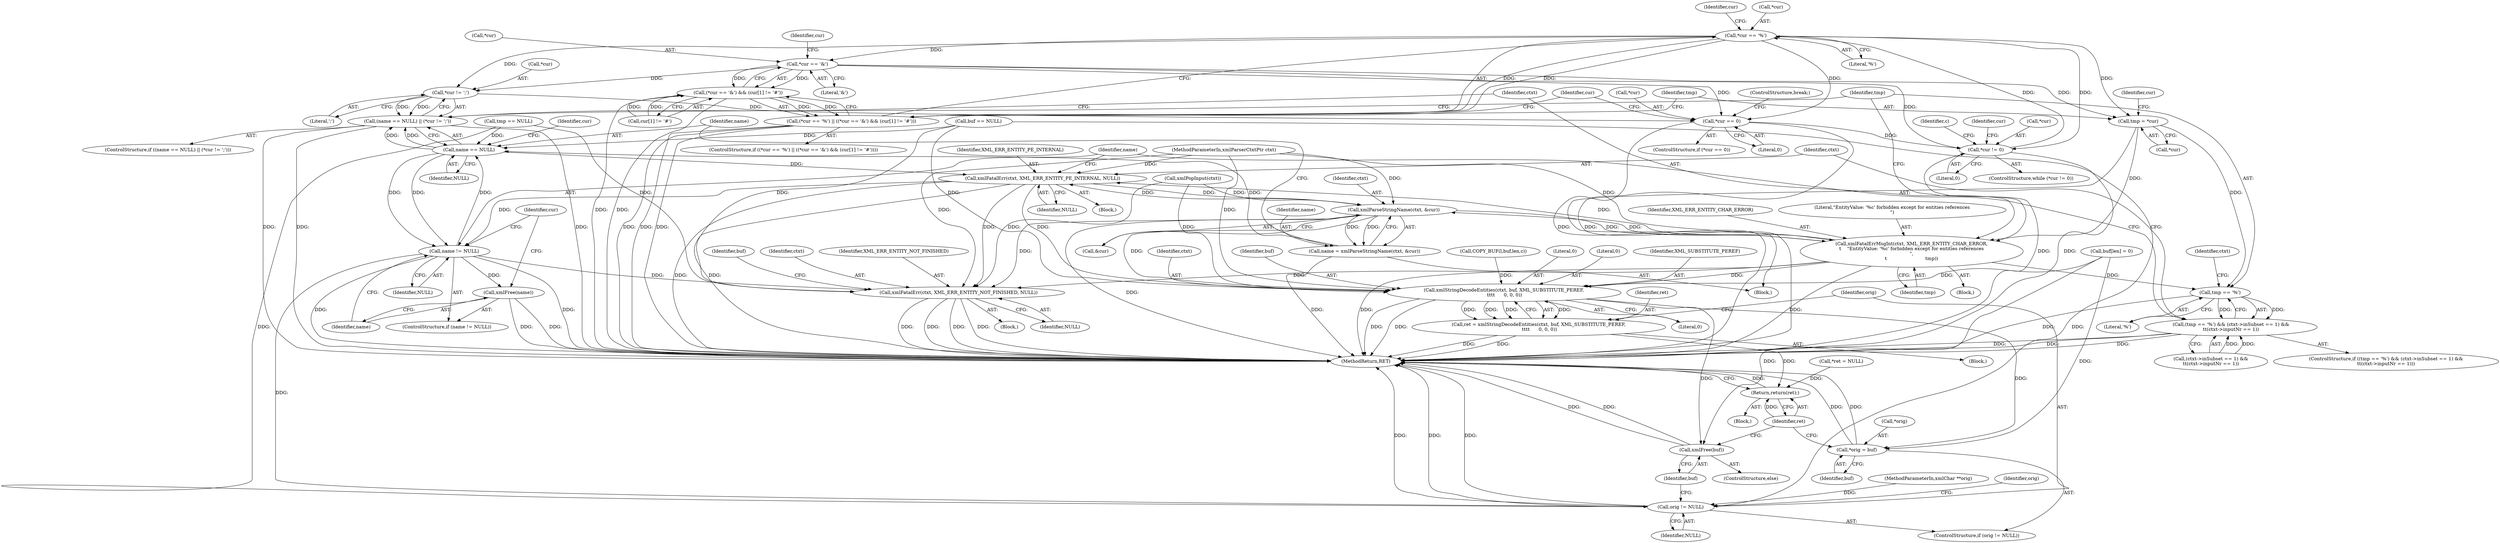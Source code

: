 digraph "1_Chrome_d0947db40187f4708c58e64cbd6013faf9eddeed_20@pointer" {
"1000295" [label="(Call,*cur == '%')"];
"1000288" [label="(Call,*cur != 0)"];
"1000295" [label="(Call,*cur == '%')"];
"1000367" [label="(Call,*cur == 0)"];
"1000329" [label="(Call,*cur != ';')"];
"1000300" [label="(Call,*cur == '&')"];
"1000294" [label="(Call,(*cur == '%') || ((*cur == '&') && (cur[1] != '#')))"];
"1000299" [label="(Call,(*cur == '&') && (cur[1] != '#'))"];
"1000312" [label="(Call,tmp = *cur)"];
"1000334" [label="(Call,xmlFatalErrMsgInt(ctxt, XML_ERR_ENTITY_CHAR_ERROR,\n\t    \"EntityValue: '%c' forbidden except for entities references\n\",\n\t                          tmp))"];
"1000320" [label="(Call,xmlParseStringName(ctxt, &cur))"];
"1000318" [label="(Call,name = xmlParseStringName(ctxt, &cur))"];
"1000326" [label="(Call,name == NULL)"];
"1000325" [label="(Call,(name == NULL) || (*cur != ';'))"];
"1000356" [label="(Call,xmlFatalErr(ctxt, XML_ERR_ENTITY_PE_INTERNAL, NULL))"];
"1000361" [label="(Call,name != NULL)"];
"1000364" [label="(Call,xmlFree(name))"];
"1000379" [label="(Call,xmlFatalErr(ctxt, XML_ERR_ENTITY_NOT_FINISHED, NULL))"];
"1000398" [label="(Call,orig != NULL)"];
"1000390" [label="(Call,xmlStringDecodeEntities(ctxt, buf, XML_SUBSTITUTE_PEREF,\n \t\t\t\t      0, 0, 0))"];
"1000388" [label="(Call,ret = xmlStringDecodeEntities(ctxt, buf, XML_SUBSTITUTE_PEREF,\n \t\t\t\t      0, 0, 0))"];
"1000408" [label="(Return,return(ret);)"];
"1000401" [label="(Call,*orig = buf)"];
"1000406" [label="(Call,xmlFree(buf))"];
"1000341" [label="(Call,tmp == '%')"];
"1000340" [label="(Call,(tmp == '%') && (ctxt->inSubset == 1) &&\n\t\t(ctxt->inputNr == 1))"];
"1000288" [label="(Call,*cur != 0)"];
"1000408" [label="(Return,return(ret);)"];
"1000231" [label="(Call,tmp == NULL)"];
"1000342" [label="(Identifier,tmp)"];
"1000322" [label="(Call,&cur)"];
"1000327" [label="(Identifier,name)"];
"1000339" [label="(ControlStructure,if ((tmp == '%') && (ctxt->inSubset == 1) &&\n\t\t(ctxt->inputNr == 1)))"];
"1000362" [label="(Identifier,name)"];
"1000262" [label="(Call,xmlPopInput(ctxt))"];
"1000319" [label="(Identifier,name)"];
"1000331" [label="(Identifier,cur)"];
"1000402" [label="(Call,*orig)"];
"1000392" [label="(Identifier,buf)"];
"1000398" [label="(Call,orig != NULL)"];
"1000298" [label="(Literal,'%')"];
"1000367" [label="(Call,*cur == 0)"];
"1000318" [label="(Call,name = xmlParseStringName(ctxt, &cur))"];
"1000341" [label="(Call,tmp == '%')"];
"1000336" [label="(Identifier,XML_ERR_ENTITY_CHAR_ERROR)"];
"1000326" [label="(Call,name == NULL)"];
"1000360" [label="(ControlStructure,if (name != NULL))"];
"1000361" [label="(Call,name != NULL)"];
"1000325" [label="(Call,(name == NULL) || (*cur != ';'))"];
"1000379" [label="(Call,xmlFatalErr(ctxt, XML_ERR_ENTITY_NOT_FINISHED, NULL))"];
"1000324" [label="(ControlStructure,if ((name == NULL) || (*cur != ';')))"];
"1000388" [label="(Call,ret = xmlStringDecodeEntities(ctxt, buf, XML_SUBSTITUTE_PEREF,\n \t\t\t\t      0, 0, 0))"];
"1000376" [label="(Identifier,c)"];
"1000406" [label="(Call,xmlFree(buf))"];
"1000384" [label="(Identifier,buf)"];
"1000302" [label="(Identifier,cur)"];
"1000309" [label="(Block,)"];
"1000299" [label="(Call,(*cur == '&') && (cur[1] != '#'))"];
"1000365" [label="(Identifier,name)"];
"1000279" [label="(Call,buf[len] = 0)"];
"1000405" [label="(ControlStructure,else)"];
"1000368" [label="(Call,*cur)"];
"1000399" [label="(Identifier,orig)"];
"1000245" [label="(Call,COPY_BUF(l,buf,len,c))"];
"1000404" [label="(Identifier,buf)"];
"1000170" [label="(Call,buf == NULL)"];
"1000129" [label="(Call,*ret = NULL)"];
"1000291" [label="(Literal,0)"];
"1000407" [label="(Identifier,buf)"];
"1000389" [label="(Identifier,ret)"];
"1000369" [label="(Identifier,cur)"];
"1000110" [label="(MethodParameterIn,xmlParserCtxtPtr ctxt)"];
"1000373" [label="(Identifier,cur)"];
"1000356" [label="(Call,xmlFatalErr(ctxt, XML_ERR_ENTITY_PE_INTERNAL, NULL))"];
"1000295" [label="(Call,*cur == '%')"];
"1000409" [label="(Identifier,ret)"];
"1000320" [label="(Call,xmlParseStringName(ctxt, &cur))"];
"1000400" [label="(Identifier,NULL)"];
"1000301" [label="(Call,*cur)"];
"1000112" [label="(Block,)"];
"1000335" [label="(Identifier,ctxt)"];
"1000394" [label="(Literal,0)"];
"1000358" [label="(Identifier,XML_ERR_ENTITY_PE_INTERNAL)"];
"1000304" [label="(Call,cur[1] != '#')"];
"1000382" [label="(Identifier,NULL)"];
"1000338" [label="(Identifier,tmp)"];
"1000380" [label="(Identifier,ctxt)"];
"1000329" [label="(Call,*cur != ';')"];
"1000332" [label="(Literal,';')"];
"1000340" [label="(Call,(tmp == '%') && (ctxt->inSubset == 1) &&\n\t\t(ctxt->inputNr == 1))"];
"1000111" [label="(MethodParameterIn,xmlChar **orig)"];
"1000401" [label="(Call,*orig = buf)"];
"1000378" [label="(Block,)"];
"1000395" [label="(Literal,0)"];
"1000296" [label="(Call,*cur)"];
"1000364" [label="(Call,xmlFree(name))"];
"1000297" [label="(Identifier,cur)"];
"1000357" [label="(Identifier,ctxt)"];
"1000393" [label="(Identifier,XML_SUBSTITUTE_PEREF)"];
"1000370" [label="(Literal,0)"];
"1000396" [label="(Literal,0)"];
"1000347" [label="(Identifier,ctxt)"];
"1000410" [label="(MethodReturn,RET)"];
"1000371" [label="(ControlStructure,break;)"];
"1000381" [label="(Identifier,XML_ERR_ENTITY_NOT_FINISHED)"];
"1000303" [label="(Literal,'&')"];
"1000337" [label="(Literal,\"EntityValue: '%c' forbidden except for entities references\n\")"];
"1000312" [label="(Call,tmp = *cur)"];
"1000317" [label="(Identifier,cur)"];
"1000359" [label="(Identifier,NULL)"];
"1000386" [label="(Block,)"];
"1000344" [label="(Call,(ctxt->inSubset == 1) &&\n\t\t(ctxt->inputNr == 1))"];
"1000330" [label="(Call,*cur)"];
"1000306" [label="(Identifier,cur)"];
"1000313" [label="(Identifier,tmp)"];
"1000287" [label="(ControlStructure,while (*cur != 0))"];
"1000391" [label="(Identifier,ctxt)"];
"1000289" [label="(Call,*cur)"];
"1000355" [label="(Block,)"];
"1000333" [label="(Block,)"];
"1000390" [label="(Call,xmlStringDecodeEntities(ctxt, buf, XML_SUBSTITUTE_PEREF,\n \t\t\t\t      0, 0, 0))"];
"1000300" [label="(Call,*cur == '&')"];
"1000343" [label="(Literal,'%')"];
"1000293" [label="(ControlStructure,if ((*cur == '%') || ((*cur == '&') && (cur[1] != '#'))))"];
"1000363" [label="(Identifier,NULL)"];
"1000294" [label="(Call,(*cur == '%') || ((*cur == '&') && (cur[1] != '#')))"];
"1000334" [label="(Call,xmlFatalErrMsgInt(ctxt, XML_ERR_ENTITY_CHAR_ERROR,\n\t    \"EntityValue: '%c' forbidden except for entities references\n\",\n\t                          tmp))"];
"1000397" [label="(ControlStructure,if (orig != NULL))"];
"1000314" [label="(Call,*cur)"];
"1000328" [label="(Identifier,NULL)"];
"1000403" [label="(Identifier,orig)"];
"1000366" [label="(ControlStructure,if (*cur == 0))"];
"1000321" [label="(Identifier,ctxt)"];
"1000295" -> "1000294"  [label="AST: "];
"1000295" -> "1000298"  [label="CFG: "];
"1000296" -> "1000295"  [label="AST: "];
"1000298" -> "1000295"  [label="AST: "];
"1000302" -> "1000295"  [label="CFG: "];
"1000294" -> "1000295"  [label="CFG: "];
"1000295" -> "1000288"  [label="DDG: "];
"1000295" -> "1000294"  [label="DDG: "];
"1000295" -> "1000294"  [label="DDG: "];
"1000288" -> "1000295"  [label="DDG: "];
"1000295" -> "1000300"  [label="DDG: "];
"1000295" -> "1000312"  [label="DDG: "];
"1000295" -> "1000329"  [label="DDG: "];
"1000295" -> "1000367"  [label="DDG: "];
"1000288" -> "1000287"  [label="AST: "];
"1000288" -> "1000291"  [label="CFG: "];
"1000289" -> "1000288"  [label="AST: "];
"1000291" -> "1000288"  [label="AST: "];
"1000297" -> "1000288"  [label="CFG: "];
"1000376" -> "1000288"  [label="CFG: "];
"1000288" -> "1000410"  [label="DDG: "];
"1000288" -> "1000410"  [label="DDG: "];
"1000367" -> "1000288"  [label="DDG: "];
"1000300" -> "1000288"  [label="DDG: "];
"1000367" -> "1000366"  [label="AST: "];
"1000367" -> "1000370"  [label="CFG: "];
"1000368" -> "1000367"  [label="AST: "];
"1000370" -> "1000367"  [label="AST: "];
"1000371" -> "1000367"  [label="CFG: "];
"1000373" -> "1000367"  [label="CFG: "];
"1000367" -> "1000410"  [label="DDG: "];
"1000367" -> "1000410"  [label="DDG: "];
"1000329" -> "1000367"  [label="DDG: "];
"1000300" -> "1000367"  [label="DDG: "];
"1000329" -> "1000325"  [label="AST: "];
"1000329" -> "1000332"  [label="CFG: "];
"1000330" -> "1000329"  [label="AST: "];
"1000332" -> "1000329"  [label="AST: "];
"1000325" -> "1000329"  [label="CFG: "];
"1000329" -> "1000325"  [label="DDG: "];
"1000329" -> "1000325"  [label="DDG: "];
"1000300" -> "1000329"  [label="DDG: "];
"1000300" -> "1000299"  [label="AST: "];
"1000300" -> "1000303"  [label="CFG: "];
"1000301" -> "1000300"  [label="AST: "];
"1000303" -> "1000300"  [label="AST: "];
"1000306" -> "1000300"  [label="CFG: "];
"1000299" -> "1000300"  [label="CFG: "];
"1000300" -> "1000299"  [label="DDG: "];
"1000300" -> "1000299"  [label="DDG: "];
"1000300" -> "1000312"  [label="DDG: "];
"1000294" -> "1000293"  [label="AST: "];
"1000294" -> "1000299"  [label="CFG: "];
"1000299" -> "1000294"  [label="AST: "];
"1000313" -> "1000294"  [label="CFG: "];
"1000373" -> "1000294"  [label="CFG: "];
"1000294" -> "1000410"  [label="DDG: "];
"1000294" -> "1000410"  [label="DDG: "];
"1000294" -> "1000410"  [label="DDG: "];
"1000299" -> "1000294"  [label="DDG: "];
"1000299" -> "1000294"  [label="DDG: "];
"1000299" -> "1000304"  [label="CFG: "];
"1000304" -> "1000299"  [label="AST: "];
"1000299" -> "1000410"  [label="DDG: "];
"1000299" -> "1000410"  [label="DDG: "];
"1000304" -> "1000299"  [label="DDG: "];
"1000304" -> "1000299"  [label="DDG: "];
"1000312" -> "1000309"  [label="AST: "];
"1000312" -> "1000314"  [label="CFG: "];
"1000313" -> "1000312"  [label="AST: "];
"1000314" -> "1000312"  [label="AST: "];
"1000317" -> "1000312"  [label="CFG: "];
"1000312" -> "1000334"  [label="DDG: "];
"1000312" -> "1000341"  [label="DDG: "];
"1000334" -> "1000333"  [label="AST: "];
"1000334" -> "1000338"  [label="CFG: "];
"1000335" -> "1000334"  [label="AST: "];
"1000336" -> "1000334"  [label="AST: "];
"1000337" -> "1000334"  [label="AST: "];
"1000338" -> "1000334"  [label="AST: "];
"1000342" -> "1000334"  [label="CFG: "];
"1000334" -> "1000410"  [label="DDG: "];
"1000334" -> "1000410"  [label="DDG: "];
"1000334" -> "1000320"  [label="DDG: "];
"1000320" -> "1000334"  [label="DDG: "];
"1000110" -> "1000334"  [label="DDG: "];
"1000334" -> "1000341"  [label="DDG: "];
"1000334" -> "1000356"  [label="DDG: "];
"1000334" -> "1000379"  [label="DDG: "];
"1000334" -> "1000390"  [label="DDG: "];
"1000320" -> "1000318"  [label="AST: "];
"1000320" -> "1000322"  [label="CFG: "];
"1000321" -> "1000320"  [label="AST: "];
"1000322" -> "1000320"  [label="AST: "];
"1000318" -> "1000320"  [label="CFG: "];
"1000320" -> "1000410"  [label="DDG: "];
"1000320" -> "1000318"  [label="DDG: "];
"1000320" -> "1000318"  [label="DDG: "];
"1000356" -> "1000320"  [label="DDG: "];
"1000262" -> "1000320"  [label="DDG: "];
"1000110" -> "1000320"  [label="DDG: "];
"1000320" -> "1000356"  [label="DDG: "];
"1000320" -> "1000379"  [label="DDG: "];
"1000320" -> "1000390"  [label="DDG: "];
"1000318" -> "1000309"  [label="AST: "];
"1000319" -> "1000318"  [label="AST: "];
"1000327" -> "1000318"  [label="CFG: "];
"1000318" -> "1000410"  [label="DDG: "];
"1000318" -> "1000326"  [label="DDG: "];
"1000326" -> "1000325"  [label="AST: "];
"1000326" -> "1000328"  [label="CFG: "];
"1000327" -> "1000326"  [label="AST: "];
"1000328" -> "1000326"  [label="AST: "];
"1000331" -> "1000326"  [label="CFG: "];
"1000325" -> "1000326"  [label="CFG: "];
"1000326" -> "1000325"  [label="DDG: "];
"1000326" -> "1000325"  [label="DDG: "];
"1000170" -> "1000326"  [label="DDG: "];
"1000231" -> "1000326"  [label="DDG: "];
"1000361" -> "1000326"  [label="DDG: "];
"1000326" -> "1000356"  [label="DDG: "];
"1000326" -> "1000361"  [label="DDG: "];
"1000326" -> "1000361"  [label="DDG: "];
"1000325" -> "1000324"  [label="AST: "];
"1000335" -> "1000325"  [label="CFG: "];
"1000342" -> "1000325"  [label="CFG: "];
"1000325" -> "1000410"  [label="DDG: "];
"1000325" -> "1000410"  [label="DDG: "];
"1000325" -> "1000410"  [label="DDG: "];
"1000356" -> "1000355"  [label="AST: "];
"1000356" -> "1000359"  [label="CFG: "];
"1000357" -> "1000356"  [label="AST: "];
"1000358" -> "1000356"  [label="AST: "];
"1000359" -> "1000356"  [label="AST: "];
"1000362" -> "1000356"  [label="CFG: "];
"1000356" -> "1000410"  [label="DDG: "];
"1000356" -> "1000410"  [label="DDG: "];
"1000110" -> "1000356"  [label="DDG: "];
"1000356" -> "1000361"  [label="DDG: "];
"1000356" -> "1000379"  [label="DDG: "];
"1000356" -> "1000390"  [label="DDG: "];
"1000361" -> "1000360"  [label="AST: "];
"1000361" -> "1000363"  [label="CFG: "];
"1000362" -> "1000361"  [label="AST: "];
"1000363" -> "1000361"  [label="AST: "];
"1000365" -> "1000361"  [label="CFG: "];
"1000369" -> "1000361"  [label="CFG: "];
"1000361" -> "1000410"  [label="DDG: "];
"1000361" -> "1000410"  [label="DDG: "];
"1000361" -> "1000364"  [label="DDG: "];
"1000361" -> "1000379"  [label="DDG: "];
"1000361" -> "1000398"  [label="DDG: "];
"1000364" -> "1000360"  [label="AST: "];
"1000364" -> "1000365"  [label="CFG: "];
"1000365" -> "1000364"  [label="AST: "];
"1000369" -> "1000364"  [label="CFG: "];
"1000364" -> "1000410"  [label="DDG: "];
"1000364" -> "1000410"  [label="DDG: "];
"1000379" -> "1000378"  [label="AST: "];
"1000379" -> "1000382"  [label="CFG: "];
"1000380" -> "1000379"  [label="AST: "];
"1000381" -> "1000379"  [label="AST: "];
"1000382" -> "1000379"  [label="AST: "];
"1000384" -> "1000379"  [label="CFG: "];
"1000379" -> "1000410"  [label="DDG: "];
"1000379" -> "1000410"  [label="DDG: "];
"1000379" -> "1000410"  [label="DDG: "];
"1000379" -> "1000410"  [label="DDG: "];
"1000262" -> "1000379"  [label="DDG: "];
"1000110" -> "1000379"  [label="DDG: "];
"1000170" -> "1000379"  [label="DDG: "];
"1000231" -> "1000379"  [label="DDG: "];
"1000398" -> "1000397"  [label="AST: "];
"1000398" -> "1000400"  [label="CFG: "];
"1000399" -> "1000398"  [label="AST: "];
"1000400" -> "1000398"  [label="AST: "];
"1000403" -> "1000398"  [label="CFG: "];
"1000407" -> "1000398"  [label="CFG: "];
"1000398" -> "1000410"  [label="DDG: "];
"1000398" -> "1000410"  [label="DDG: "];
"1000398" -> "1000410"  [label="DDG: "];
"1000111" -> "1000398"  [label="DDG: "];
"1000170" -> "1000398"  [label="DDG: "];
"1000231" -> "1000398"  [label="DDG: "];
"1000390" -> "1000388"  [label="AST: "];
"1000390" -> "1000396"  [label="CFG: "];
"1000391" -> "1000390"  [label="AST: "];
"1000392" -> "1000390"  [label="AST: "];
"1000393" -> "1000390"  [label="AST: "];
"1000394" -> "1000390"  [label="AST: "];
"1000395" -> "1000390"  [label="AST: "];
"1000396" -> "1000390"  [label="AST: "];
"1000388" -> "1000390"  [label="CFG: "];
"1000390" -> "1000410"  [label="DDG: "];
"1000390" -> "1000410"  [label="DDG: "];
"1000390" -> "1000388"  [label="DDG: "];
"1000390" -> "1000388"  [label="DDG: "];
"1000390" -> "1000388"  [label="DDG: "];
"1000390" -> "1000388"  [label="DDG: "];
"1000262" -> "1000390"  [label="DDG: "];
"1000110" -> "1000390"  [label="DDG: "];
"1000279" -> "1000390"  [label="DDG: "];
"1000170" -> "1000390"  [label="DDG: "];
"1000245" -> "1000390"  [label="DDG: "];
"1000390" -> "1000401"  [label="DDG: "];
"1000390" -> "1000406"  [label="DDG: "];
"1000388" -> "1000386"  [label="AST: "];
"1000389" -> "1000388"  [label="AST: "];
"1000399" -> "1000388"  [label="CFG: "];
"1000388" -> "1000410"  [label="DDG: "];
"1000388" -> "1000410"  [label="DDG: "];
"1000388" -> "1000408"  [label="DDG: "];
"1000408" -> "1000112"  [label="AST: "];
"1000408" -> "1000409"  [label="CFG: "];
"1000409" -> "1000408"  [label="AST: "];
"1000410" -> "1000408"  [label="CFG: "];
"1000408" -> "1000410"  [label="DDG: "];
"1000409" -> "1000408"  [label="DDG: "];
"1000129" -> "1000408"  [label="DDG: "];
"1000401" -> "1000397"  [label="AST: "];
"1000401" -> "1000404"  [label="CFG: "];
"1000402" -> "1000401"  [label="AST: "];
"1000404" -> "1000401"  [label="AST: "];
"1000409" -> "1000401"  [label="CFG: "];
"1000401" -> "1000410"  [label="DDG: "];
"1000401" -> "1000410"  [label="DDG: "];
"1000279" -> "1000401"  [label="DDG: "];
"1000406" -> "1000405"  [label="AST: "];
"1000406" -> "1000407"  [label="CFG: "];
"1000407" -> "1000406"  [label="AST: "];
"1000409" -> "1000406"  [label="CFG: "];
"1000406" -> "1000410"  [label="DDG: "];
"1000406" -> "1000410"  [label="DDG: "];
"1000279" -> "1000406"  [label="DDG: "];
"1000341" -> "1000340"  [label="AST: "];
"1000341" -> "1000343"  [label="CFG: "];
"1000342" -> "1000341"  [label="AST: "];
"1000343" -> "1000341"  [label="AST: "];
"1000347" -> "1000341"  [label="CFG: "];
"1000340" -> "1000341"  [label="CFG: "];
"1000341" -> "1000410"  [label="DDG: "];
"1000341" -> "1000340"  [label="DDG: "];
"1000341" -> "1000340"  [label="DDG: "];
"1000340" -> "1000339"  [label="AST: "];
"1000340" -> "1000344"  [label="CFG: "];
"1000344" -> "1000340"  [label="AST: "];
"1000357" -> "1000340"  [label="CFG: "];
"1000362" -> "1000340"  [label="CFG: "];
"1000340" -> "1000410"  [label="DDG: "];
"1000340" -> "1000410"  [label="DDG: "];
"1000340" -> "1000410"  [label="DDG: "];
"1000344" -> "1000340"  [label="DDG: "];
"1000344" -> "1000340"  [label="DDG: "];
}
